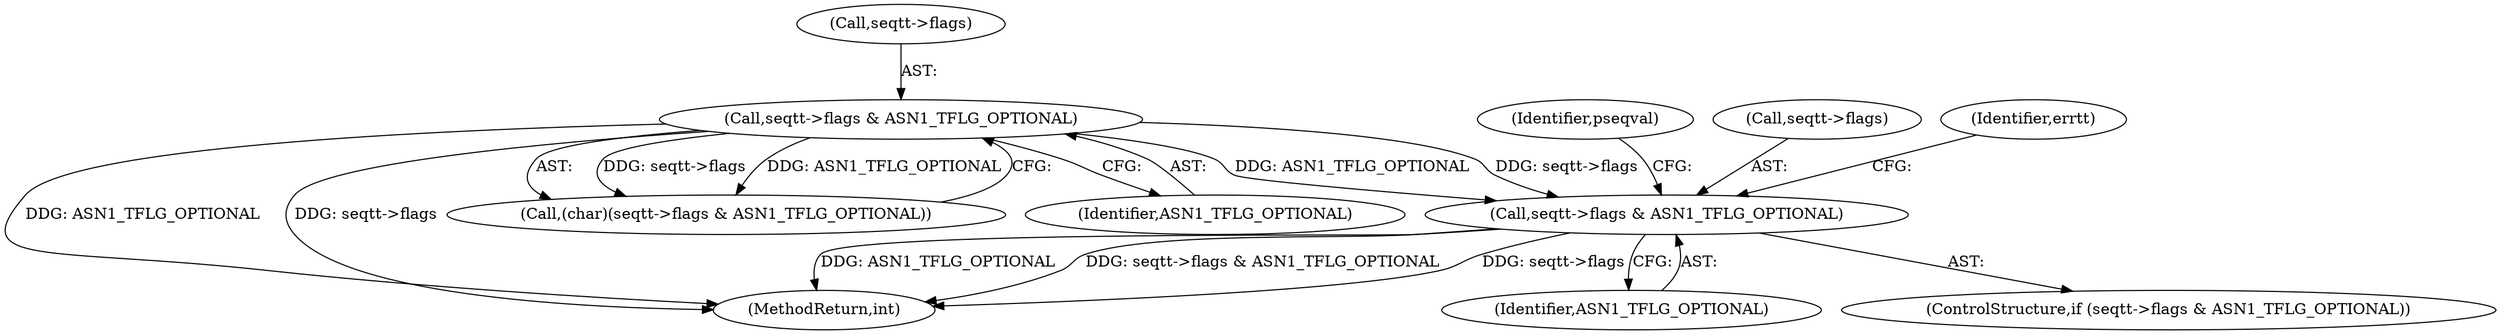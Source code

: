 digraph "0_openssl_b717b083073b6cacc0a5e2397b661678aff7ae7f@pointer" {
"1000818" [label="(Call,seqtt->flags & ASN1_TFLG_OPTIONAL)"];
"1000732" [label="(Call,seqtt->flags & ASN1_TFLG_OPTIONAL)"];
"1000818" [label="(Call,seqtt->flags & ASN1_TFLG_OPTIONAL)"];
"1000826" [label="(Identifier,pseqval)"];
"1000819" [label="(Call,seqtt->flags)"];
"1000732" [label="(Call,seqtt->flags & ASN1_TFLG_OPTIONAL)"];
"1000736" [label="(Identifier,ASN1_TFLG_OPTIONAL)"];
"1000873" [label="(MethodReturn,int)"];
"1000733" [label="(Call,seqtt->flags)"];
"1000822" [label="(Identifier,ASN1_TFLG_OPTIONAL)"];
"1000836" [label="(Identifier,errtt)"];
"1000817" [label="(ControlStructure,if (seqtt->flags & ASN1_TFLG_OPTIONAL))"];
"1000730" [label="(Call,(char)(seqtt->flags & ASN1_TFLG_OPTIONAL))"];
"1000818" -> "1000817"  [label="AST: "];
"1000818" -> "1000822"  [label="CFG: "];
"1000819" -> "1000818"  [label="AST: "];
"1000822" -> "1000818"  [label="AST: "];
"1000826" -> "1000818"  [label="CFG: "];
"1000836" -> "1000818"  [label="CFG: "];
"1000818" -> "1000873"  [label="DDG: seqtt->flags & ASN1_TFLG_OPTIONAL"];
"1000818" -> "1000873"  [label="DDG: seqtt->flags"];
"1000818" -> "1000873"  [label="DDG: ASN1_TFLG_OPTIONAL"];
"1000732" -> "1000818"  [label="DDG: seqtt->flags"];
"1000732" -> "1000818"  [label="DDG: ASN1_TFLG_OPTIONAL"];
"1000732" -> "1000730"  [label="AST: "];
"1000732" -> "1000736"  [label="CFG: "];
"1000733" -> "1000732"  [label="AST: "];
"1000736" -> "1000732"  [label="AST: "];
"1000730" -> "1000732"  [label="CFG: "];
"1000732" -> "1000873"  [label="DDG: ASN1_TFLG_OPTIONAL"];
"1000732" -> "1000873"  [label="DDG: seqtt->flags"];
"1000732" -> "1000730"  [label="DDG: seqtt->flags"];
"1000732" -> "1000730"  [label="DDG: ASN1_TFLG_OPTIONAL"];
}
